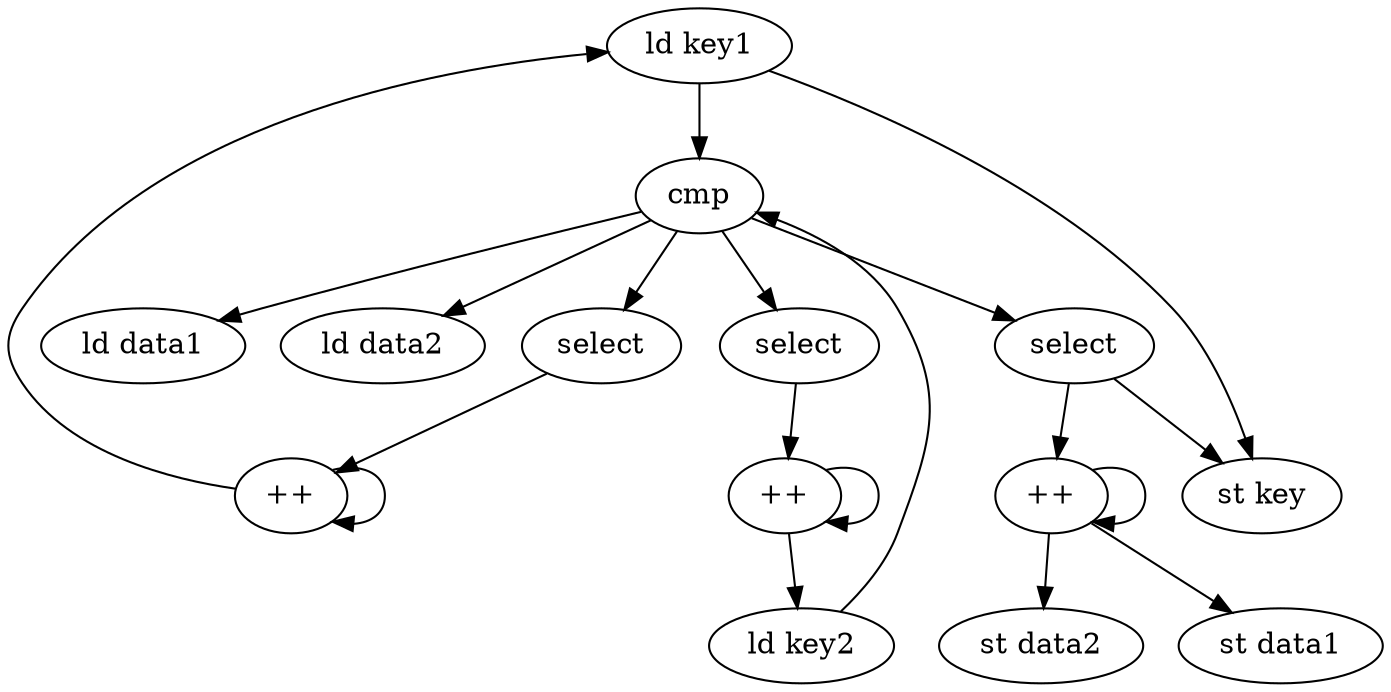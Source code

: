 digraph Streaming_Database_Join {

0 [label = "ld key1"]
1 [label = "ld key2"]
2 [label = "cmp"]
3 [label = "select"]
4 [label = "select"]
5 [label = "select"]
6 [label = "ld data1"]
7 [label = "ld data2"]
8 [label = "++"]
9 [label = "++"]
10 [label = "++"]
11 [label = "st data1"]
12 [label = "st data2"]
13 [label = "st key"]

0 -> 2
0 -> 13
1 -> 2
2 -> 3
2 -> 4
2 -> 5
2 -> 6
2 -> 7
3 -> 8
4 -> 9
5 -> 10
5 -> 13
8 -> 8
8 -> 0
9 -> 9 
9 -> 1
10 -> 10
10 -> 11
10 -> 12
}
